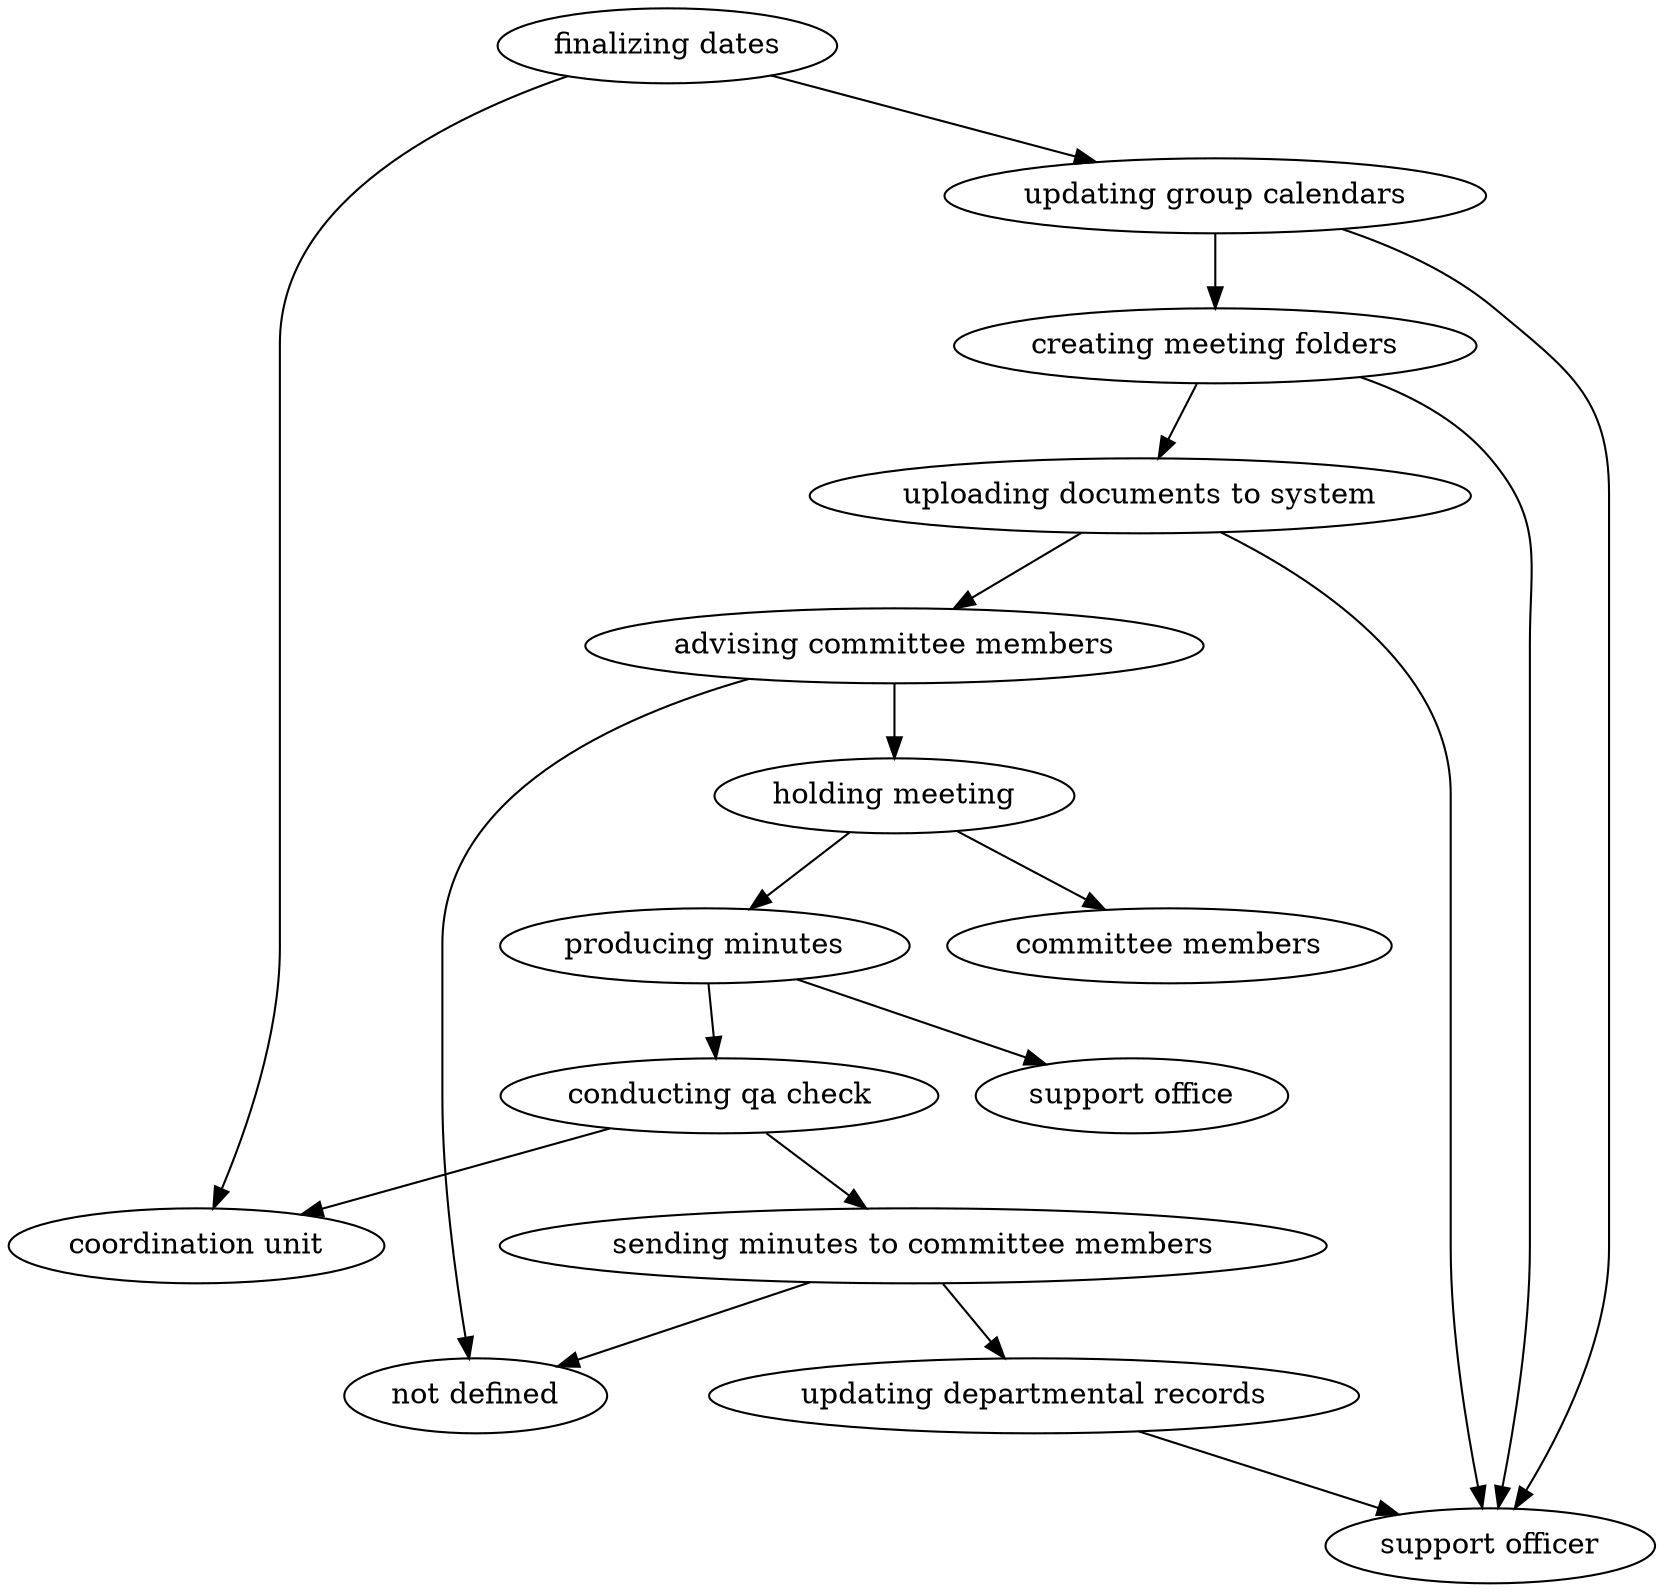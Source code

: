 strict digraph "doc-9.4" {
	graph [name="doc-9.4"];
	"finalizing dates"	[attrs="{'type': 'Activity', 'label': 'finalizing dates'}"];
	"updating group calendars"	[attrs="{'type': 'Activity', 'label': 'updating group calendars'}"];
	"finalizing dates" -> "updating group calendars"	[attrs="{'type': 'flow', 'label': 'flow'}"];
	"coordination unit"	[attrs="{'type': 'Actor', 'label': 'coordination unit'}"];
	"finalizing dates" -> "coordination unit"	[attrs="{'type': 'actor performer', 'label': 'actor performer'}"];
	"creating meeting folders"	[attrs="{'type': 'Activity', 'label': 'creating meeting folders'}"];
	"updating group calendars" -> "creating meeting folders"	[attrs="{'type': 'flow', 'label': 'flow'}"];
	"support officer"	[attrs="{'type': 'Actor', 'label': 'support officer'}"];
	"updating group calendars" -> "support officer"	[attrs="{'type': 'actor performer', 'label': 'actor performer'}"];
	"uploading documents to system"	[attrs="{'type': 'Activity', 'label': 'uploading documents to system'}"];
	"creating meeting folders" -> "uploading documents to system"	[attrs="{'type': 'flow', 'label': 'flow'}"];
	"creating meeting folders" -> "support officer"	[attrs="{'type': 'actor performer', 'label': 'actor performer'}"];
	"advising committee members"	[attrs="{'type': 'Activity', 'label': 'advising committee members'}"];
	"uploading documents to system" -> "advising committee members"	[attrs="{'type': 'flow', 'label': 'flow'}"];
	"uploading documents to system" -> "support officer"	[attrs="{'type': 'actor performer', 'label': 'actor performer'}"];
	"holding meeting"	[attrs="{'type': 'Activity', 'label': 'holding meeting'}"];
	"advising committee members" -> "holding meeting"	[attrs="{'type': 'flow', 'label': 'flow'}"];
	"not defined"	[attrs="{'type': 'Actor', 'label': 'not defined'}"];
	"advising committee members" -> "not defined"	[attrs="{'type': 'actor performer', 'label': 'actor performer'}"];
	"producing minutes"	[attrs="{'type': 'Activity', 'label': 'producing minutes'}"];
	"holding meeting" -> "producing minutes"	[attrs="{'type': 'flow', 'label': 'flow'}"];
	"committee members"	[attrs="{'type': 'Actor', 'label': 'committee members'}"];
	"holding meeting" -> "committee members"	[attrs="{'type': 'actor performer', 'label': 'actor performer'}"];
	"conducting qa check"	[attrs="{'type': 'Activity', 'label': 'conducting qa check'}"];
	"producing minutes" -> "conducting qa check"	[attrs="{'type': 'flow', 'label': 'flow'}"];
	"support office"	[attrs="{'type': 'Actor', 'label': 'support office'}"];
	"producing minutes" -> "support office"	[attrs="{'type': 'actor performer', 'label': 'actor performer'}"];
	"sending minutes to committee members"	[attrs="{'type': 'Activity', 'label': 'sending minutes to committee members'}"];
	"conducting qa check" -> "sending minutes to committee members"	[attrs="{'type': 'flow', 'label': 'flow'}"];
	"conducting qa check" -> "coordination unit"	[attrs="{'type': 'actor performer', 'label': 'actor performer'}"];
	"updating departmental records"	[attrs="{'type': 'Activity', 'label': 'updating departmental records'}"];
	"sending minutes to committee members" -> "updating departmental records"	[attrs="{'type': 'flow', 'label': 'flow'}"];
	"sending minutes to committee members" -> "not defined"	[attrs="{'type': 'actor performer', 'label': 'actor performer'}"];
	"updating departmental records" -> "support officer"	[attrs="{'type': 'actor performer', 'label': 'actor performer'}"];
}

